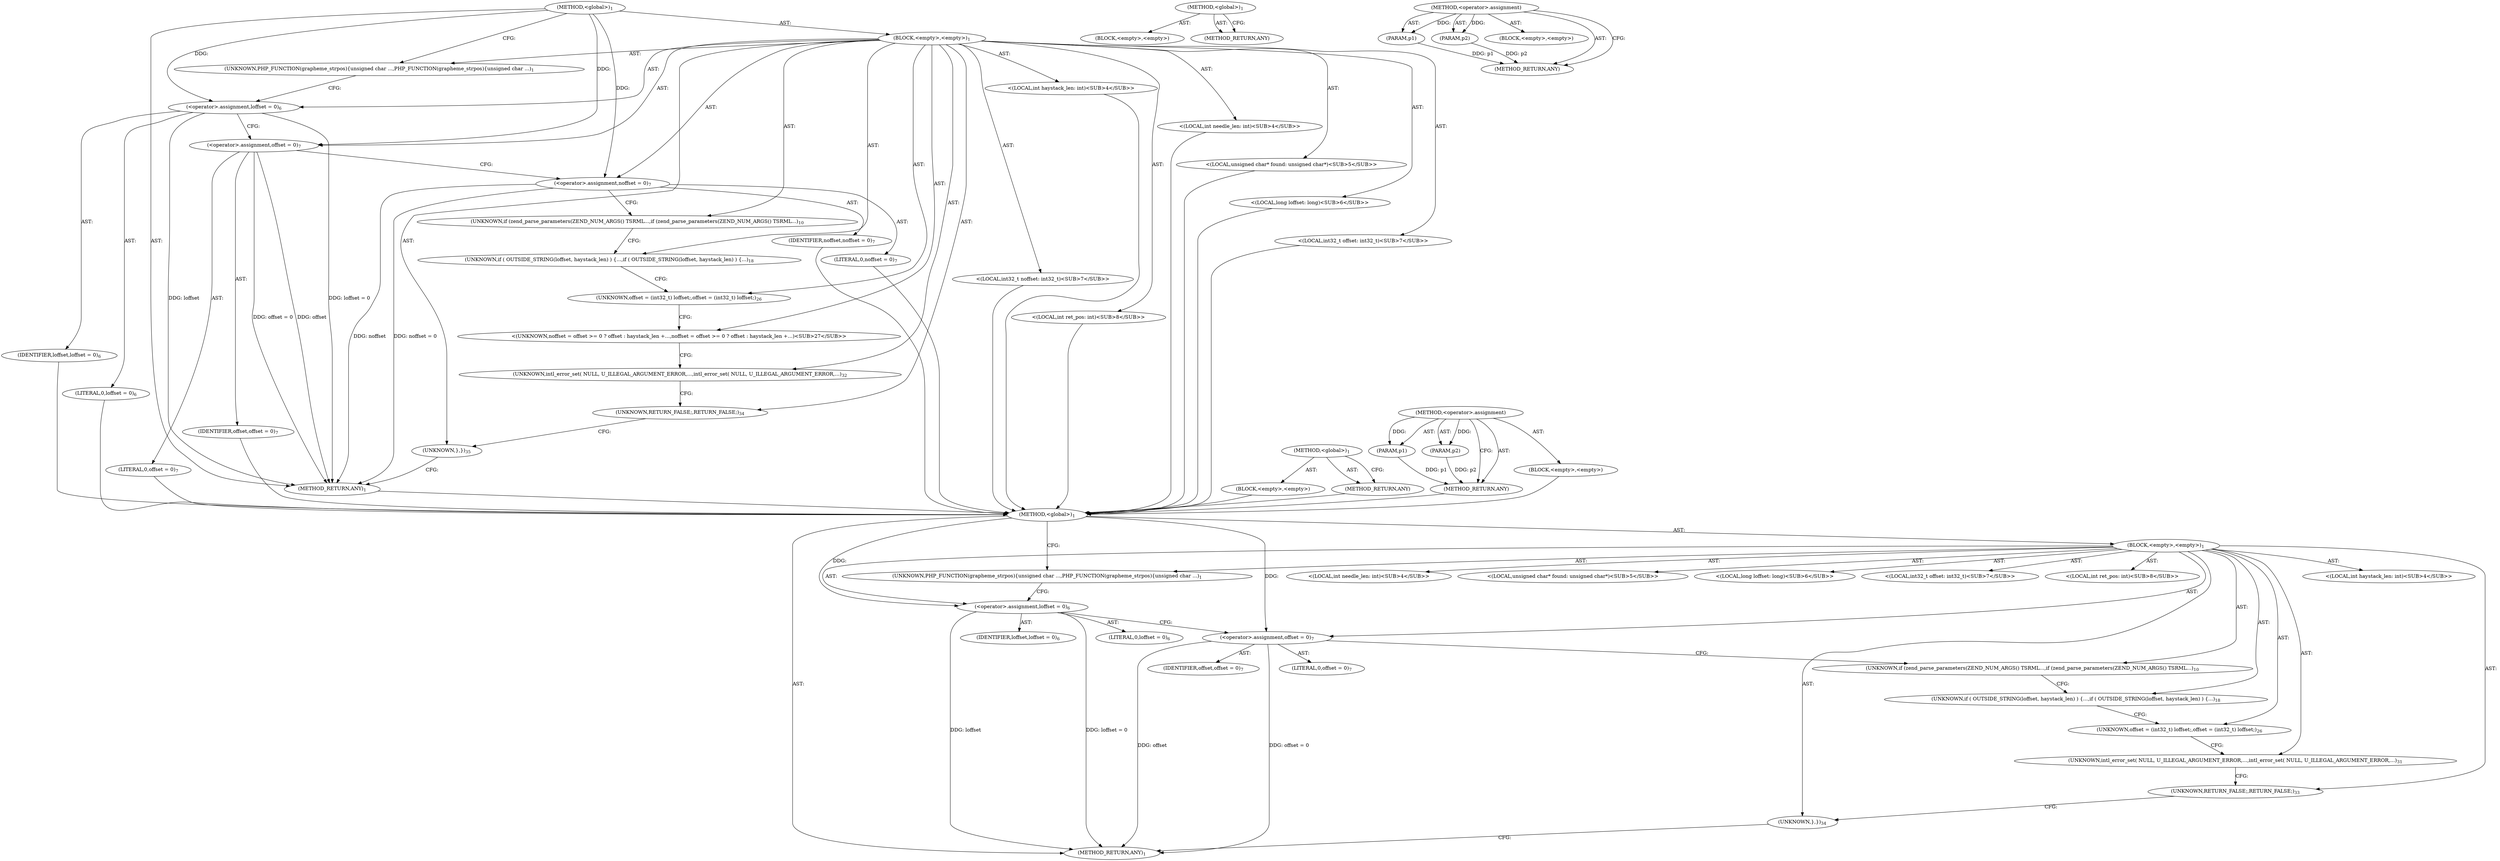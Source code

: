 digraph "&lt;operator&gt;.assignment" {
vulnerable_6 [label=<(METHOD,&lt;global&gt;)<SUB>1</SUB>>];
vulnerable_7 [label=<(BLOCK,&lt;empty&gt;,&lt;empty&gt;)<SUB>1</SUB>>];
vulnerable_8 [label=<(UNKNOWN,PHP_FUNCTION(grapheme_strpos)
{
	unsigned char ...,PHP_FUNCTION(grapheme_strpos)
{
	unsigned char ...)<SUB>1</SUB>>];
vulnerable_9 [label="<(LOCAL,int haystack_len: int)<SUB>4</SUB>>"];
vulnerable_10 [label="<(LOCAL,int needle_len: int)<SUB>4</SUB>>"];
vulnerable_11 [label="<(LOCAL,unsigned char* found: unsigned char*)<SUB>5</SUB>>"];
vulnerable_12 [label="<(LOCAL,long loffset: long)<SUB>6</SUB>>"];
vulnerable_13 [label=<(&lt;operator&gt;.assignment,loffset = 0)<SUB>6</SUB>>];
vulnerable_14 [label=<(IDENTIFIER,loffset,loffset = 0)<SUB>6</SUB>>];
vulnerable_15 [label=<(LITERAL,0,loffset = 0)<SUB>6</SUB>>];
vulnerable_16 [label="<(LOCAL,int32_t offset: int32_t)<SUB>7</SUB>>"];
vulnerable_17 [label=<(&lt;operator&gt;.assignment,offset = 0)<SUB>7</SUB>>];
vulnerable_18 [label=<(IDENTIFIER,offset,offset = 0)<SUB>7</SUB>>];
vulnerable_19 [label=<(LITERAL,0,offset = 0)<SUB>7</SUB>>];
vulnerable_20 [label="<(LOCAL,int ret_pos: int)<SUB>8</SUB>>"];
vulnerable_21 [label=<(UNKNOWN,if (zend_parse_parameters(ZEND_NUM_ARGS() TSRML...,if (zend_parse_parameters(ZEND_NUM_ARGS() TSRML...)<SUB>10</SUB>>];
vulnerable_22 [label=<(UNKNOWN,if ( OUTSIDE_STRING(loffset, haystack_len) ) {
...,if ( OUTSIDE_STRING(loffset, haystack_len) ) {
...)<SUB>18</SUB>>];
vulnerable_23 [label=<(UNKNOWN,offset = (int32_t) loffset;,offset = (int32_t) loffset;)<SUB>26</SUB>>];
vulnerable_24 [label=<(UNKNOWN,intl_error_set( NULL, U_ILLEGAL_ARGUMENT_ERROR,...,intl_error_set( NULL, U_ILLEGAL_ARGUMENT_ERROR,...)<SUB>31</SUB>>];
vulnerable_25 [label=<(UNKNOWN,RETURN_FALSE;,RETURN_FALSE;)<SUB>33</SUB>>];
vulnerable_26 [label=<(UNKNOWN,},})<SUB>34</SUB>>];
vulnerable_27 [label=<(METHOD_RETURN,ANY)<SUB>1</SUB>>];
vulnerable_40 [label=<(METHOD,&lt;global&gt;)<SUB>1</SUB>>];
vulnerable_41 [label=<(BLOCK,&lt;empty&gt;,&lt;empty&gt;)>];
vulnerable_42 [label=<(METHOD_RETURN,ANY)>];
vulnerable_46 [label=<(METHOD,&lt;operator&gt;.assignment)>];
vulnerable_47 [label=<(PARAM,p1)>];
vulnerable_48 [label=<(PARAM,p2)>];
vulnerable_49 [label=<(BLOCK,&lt;empty&gt;,&lt;empty&gt;)>];
vulnerable_50 [label=<(METHOD_RETURN,ANY)>];
fixed_6 [label=<(METHOD,&lt;global&gt;)<SUB>1</SUB>>];
fixed_7 [label=<(BLOCK,&lt;empty&gt;,&lt;empty&gt;)<SUB>1</SUB>>];
fixed_8 [label=<(UNKNOWN,PHP_FUNCTION(grapheme_strpos)
{
	unsigned char ...,PHP_FUNCTION(grapheme_strpos)
{
	unsigned char ...)<SUB>1</SUB>>];
fixed_9 [label="<(LOCAL,int haystack_len: int)<SUB>4</SUB>>"];
fixed_10 [label="<(LOCAL,int needle_len: int)<SUB>4</SUB>>"];
fixed_11 [label="<(LOCAL,unsigned char* found: unsigned char*)<SUB>5</SUB>>"];
fixed_12 [label="<(LOCAL,long loffset: long)<SUB>6</SUB>>"];
fixed_13 [label=<(&lt;operator&gt;.assignment,loffset = 0)<SUB>6</SUB>>];
fixed_14 [label=<(IDENTIFIER,loffset,loffset = 0)<SUB>6</SUB>>];
fixed_15 [label=<(LITERAL,0,loffset = 0)<SUB>6</SUB>>];
fixed_16 [label="<(LOCAL,int32_t offset: int32_t)<SUB>7</SUB>>"];
fixed_17 [label="<(LOCAL,int32_t noffset: int32_t)<SUB>7</SUB>>"];
fixed_18 [label=<(&lt;operator&gt;.assignment,offset = 0)<SUB>7</SUB>>];
fixed_19 [label=<(IDENTIFIER,offset,offset = 0)<SUB>7</SUB>>];
fixed_20 [label=<(LITERAL,0,offset = 0)<SUB>7</SUB>>];
fixed_21 [label=<(&lt;operator&gt;.assignment,noffset = 0)<SUB>7</SUB>>];
fixed_22 [label=<(IDENTIFIER,noffset,noffset = 0)<SUB>7</SUB>>];
fixed_23 [label=<(LITERAL,0,noffset = 0)<SUB>7</SUB>>];
fixed_24 [label="<(LOCAL,int ret_pos: int)<SUB>8</SUB>>"];
fixed_25 [label=<(UNKNOWN,if (zend_parse_parameters(ZEND_NUM_ARGS() TSRML...,if (zend_parse_parameters(ZEND_NUM_ARGS() TSRML...)<SUB>10</SUB>>];
fixed_26 [label=<(UNKNOWN,if ( OUTSIDE_STRING(loffset, haystack_len) ) {
...,if ( OUTSIDE_STRING(loffset, haystack_len) ) {
...)<SUB>18</SUB>>];
fixed_27 [label=<(UNKNOWN,offset = (int32_t) loffset;,offset = (int32_t) loffset;)<SUB>26</SUB>>];
fixed_28 [label="<(UNKNOWN,noffset = offset &gt;= 0 ? offset : haystack_len +...,noffset = offset &gt;= 0 ? offset : haystack_len +...)<SUB>27</SUB>>"];
fixed_29 [label=<(UNKNOWN,intl_error_set( NULL, U_ILLEGAL_ARGUMENT_ERROR,...,intl_error_set( NULL, U_ILLEGAL_ARGUMENT_ERROR,...)<SUB>32</SUB>>];
fixed_30 [label=<(UNKNOWN,RETURN_FALSE;,RETURN_FALSE;)<SUB>34</SUB>>];
fixed_31 [label=<(UNKNOWN,},})<SUB>35</SUB>>];
fixed_32 [label=<(METHOD_RETURN,ANY)<SUB>1</SUB>>];
fixed_45 [label=<(METHOD,&lt;global&gt;)<SUB>1</SUB>>];
fixed_46 [label=<(BLOCK,&lt;empty&gt;,&lt;empty&gt;)>];
fixed_47 [label=<(METHOD_RETURN,ANY)>];
fixed_51 [label=<(METHOD,&lt;operator&gt;.assignment)>];
fixed_52 [label=<(PARAM,p1)>];
fixed_53 [label=<(PARAM,p2)>];
fixed_54 [label=<(BLOCK,&lt;empty&gt;,&lt;empty&gt;)>];
fixed_55 [label=<(METHOD_RETURN,ANY)>];
vulnerable_6 -> vulnerable_7  [key=0, label="AST: "];
vulnerable_6 -> vulnerable_27  [key=0, label="AST: "];
vulnerable_6 -> vulnerable_8  [key=0, label="CFG: "];
vulnerable_6 -> vulnerable_13  [key=0, label="DDG: "];
vulnerable_6 -> vulnerable_17  [key=0, label="DDG: "];
vulnerable_7 -> vulnerable_8  [key=0, label="AST: "];
vulnerable_7 -> vulnerable_9  [key=0, label="AST: "];
vulnerable_7 -> vulnerable_10  [key=0, label="AST: "];
vulnerable_7 -> vulnerable_11  [key=0, label="AST: "];
vulnerable_7 -> vulnerable_12  [key=0, label="AST: "];
vulnerable_7 -> vulnerable_13  [key=0, label="AST: "];
vulnerable_7 -> vulnerable_16  [key=0, label="AST: "];
vulnerable_7 -> vulnerable_17  [key=0, label="AST: "];
vulnerable_7 -> vulnerable_20  [key=0, label="AST: "];
vulnerable_7 -> vulnerable_21  [key=0, label="AST: "];
vulnerable_7 -> vulnerable_22  [key=0, label="AST: "];
vulnerable_7 -> vulnerable_23  [key=0, label="AST: "];
vulnerable_7 -> vulnerable_24  [key=0, label="AST: "];
vulnerable_7 -> vulnerable_25  [key=0, label="AST: "];
vulnerable_7 -> vulnerable_26  [key=0, label="AST: "];
vulnerable_8 -> vulnerable_13  [key=0, label="CFG: "];
vulnerable_13 -> vulnerable_14  [key=0, label="AST: "];
vulnerable_13 -> vulnerable_15  [key=0, label="AST: "];
vulnerable_13 -> vulnerable_17  [key=0, label="CFG: "];
vulnerable_13 -> vulnerable_27  [key=0, label="DDG: loffset"];
vulnerable_13 -> vulnerable_27  [key=1, label="DDG: loffset = 0"];
vulnerable_17 -> vulnerable_18  [key=0, label="AST: "];
vulnerable_17 -> vulnerable_19  [key=0, label="AST: "];
vulnerable_17 -> vulnerable_21  [key=0, label="CFG: "];
vulnerable_17 -> vulnerable_27  [key=0, label="DDG: offset"];
vulnerable_17 -> vulnerable_27  [key=1, label="DDG: offset = 0"];
vulnerable_21 -> vulnerable_22  [key=0, label="CFG: "];
vulnerable_22 -> vulnerable_23  [key=0, label="CFG: "];
vulnerable_23 -> vulnerable_24  [key=0, label="CFG: "];
vulnerable_24 -> vulnerable_25  [key=0, label="CFG: "];
vulnerable_25 -> vulnerable_26  [key=0, label="CFG: "];
vulnerable_26 -> vulnerable_27  [key=0, label="CFG: "];
vulnerable_40 -> vulnerable_41  [key=0, label="AST: "];
vulnerable_40 -> vulnerable_42  [key=0, label="AST: "];
vulnerable_40 -> vulnerable_42  [key=1, label="CFG: "];
vulnerable_46 -> vulnerable_47  [key=0, label="AST: "];
vulnerable_46 -> vulnerable_47  [key=1, label="DDG: "];
vulnerable_46 -> vulnerable_49  [key=0, label="AST: "];
vulnerable_46 -> vulnerable_48  [key=0, label="AST: "];
vulnerable_46 -> vulnerable_48  [key=1, label="DDG: "];
vulnerable_46 -> vulnerable_50  [key=0, label="AST: "];
vulnerable_46 -> vulnerable_50  [key=1, label="CFG: "];
vulnerable_47 -> vulnerable_50  [key=0, label="DDG: p1"];
vulnerable_48 -> vulnerable_50  [key=0, label="DDG: p2"];
fixed_6 -> fixed_7  [key=0, label="AST: "];
fixed_6 -> fixed_32  [key=0, label="AST: "];
fixed_6 -> fixed_8  [key=0, label="CFG: "];
fixed_6 -> fixed_13  [key=0, label="DDG: "];
fixed_6 -> fixed_18  [key=0, label="DDG: "];
fixed_6 -> fixed_21  [key=0, label="DDG: "];
fixed_7 -> fixed_8  [key=0, label="AST: "];
fixed_7 -> fixed_9  [key=0, label="AST: "];
fixed_7 -> fixed_10  [key=0, label="AST: "];
fixed_7 -> fixed_11  [key=0, label="AST: "];
fixed_7 -> fixed_12  [key=0, label="AST: "];
fixed_7 -> fixed_13  [key=0, label="AST: "];
fixed_7 -> fixed_16  [key=0, label="AST: "];
fixed_7 -> fixed_17  [key=0, label="AST: "];
fixed_7 -> fixed_18  [key=0, label="AST: "];
fixed_7 -> fixed_21  [key=0, label="AST: "];
fixed_7 -> fixed_24  [key=0, label="AST: "];
fixed_7 -> fixed_25  [key=0, label="AST: "];
fixed_7 -> fixed_26  [key=0, label="AST: "];
fixed_7 -> fixed_27  [key=0, label="AST: "];
fixed_7 -> fixed_28  [key=0, label="AST: "];
fixed_7 -> fixed_29  [key=0, label="AST: "];
fixed_7 -> fixed_30  [key=0, label="AST: "];
fixed_7 -> fixed_31  [key=0, label="AST: "];
fixed_8 -> fixed_13  [key=0, label="CFG: "];
fixed_9 -> vulnerable_6  [key=0];
fixed_10 -> vulnerable_6  [key=0];
fixed_11 -> vulnerable_6  [key=0];
fixed_12 -> vulnerable_6  [key=0];
fixed_13 -> fixed_14  [key=0, label="AST: "];
fixed_13 -> fixed_15  [key=0, label="AST: "];
fixed_13 -> fixed_18  [key=0, label="CFG: "];
fixed_13 -> fixed_32  [key=0, label="DDG: loffset"];
fixed_13 -> fixed_32  [key=1, label="DDG: loffset = 0"];
fixed_14 -> vulnerable_6  [key=0];
fixed_15 -> vulnerable_6  [key=0];
fixed_16 -> vulnerable_6  [key=0];
fixed_17 -> vulnerable_6  [key=0];
fixed_18 -> fixed_19  [key=0, label="AST: "];
fixed_18 -> fixed_20  [key=0, label="AST: "];
fixed_18 -> fixed_21  [key=0, label="CFG: "];
fixed_18 -> fixed_32  [key=0, label="DDG: offset"];
fixed_18 -> fixed_32  [key=1, label="DDG: offset = 0"];
fixed_19 -> vulnerable_6  [key=0];
fixed_20 -> vulnerable_6  [key=0];
fixed_21 -> fixed_22  [key=0, label="AST: "];
fixed_21 -> fixed_23  [key=0, label="AST: "];
fixed_21 -> fixed_25  [key=0, label="CFG: "];
fixed_21 -> fixed_32  [key=0, label="DDG: noffset"];
fixed_21 -> fixed_32  [key=1, label="DDG: noffset = 0"];
fixed_22 -> vulnerable_6  [key=0];
fixed_23 -> vulnerable_6  [key=0];
fixed_24 -> vulnerable_6  [key=0];
fixed_25 -> fixed_26  [key=0, label="CFG: "];
fixed_26 -> fixed_27  [key=0, label="CFG: "];
fixed_27 -> fixed_28  [key=0, label="CFG: "];
fixed_28 -> fixed_29  [key=0, label="CFG: "];
fixed_29 -> fixed_30  [key=0, label="CFG: "];
fixed_30 -> fixed_31  [key=0, label="CFG: "];
fixed_31 -> fixed_32  [key=0, label="CFG: "];
fixed_32 -> vulnerable_6  [key=0];
fixed_45 -> fixed_46  [key=0, label="AST: "];
fixed_45 -> fixed_47  [key=0, label="AST: "];
fixed_45 -> fixed_47  [key=1, label="CFG: "];
fixed_46 -> vulnerable_6  [key=0];
fixed_47 -> vulnerable_6  [key=0];
fixed_51 -> fixed_52  [key=0, label="AST: "];
fixed_51 -> fixed_52  [key=1, label="DDG: "];
fixed_51 -> fixed_54  [key=0, label="AST: "];
fixed_51 -> fixed_53  [key=0, label="AST: "];
fixed_51 -> fixed_53  [key=1, label="DDG: "];
fixed_51 -> fixed_55  [key=0, label="AST: "];
fixed_51 -> fixed_55  [key=1, label="CFG: "];
fixed_52 -> fixed_55  [key=0, label="DDG: p1"];
fixed_53 -> fixed_55  [key=0, label="DDG: p2"];
fixed_54 -> vulnerable_6  [key=0];
fixed_55 -> vulnerable_6  [key=0];
}

